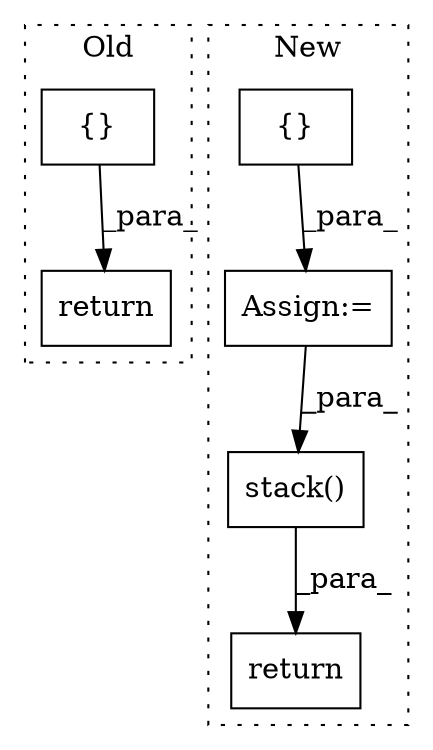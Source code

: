 digraph G {
subgraph cluster0 {
1 [label="{}" a="59" s="11065,11065" l="2,1" shape="box"];
6 [label="return" a="93" s="11381" l="7" shape="box"];
label = "Old";
style="dotted";
}
subgraph cluster1 {
2 [label="stack()" a="75" s="7094,7121" l="12,8" shape="box"];
3 [label="{}" a="59" s="6493,6493" l="2,1" shape="box"];
4 [label="Assign:=" a="68" s="6490" l="3" shape="box"];
5 [label="return" a="93" s="7138" l="7" shape="box"];
label = "New";
style="dotted";
}
1 -> 6 [label="_para_"];
2 -> 5 [label="_para_"];
3 -> 4 [label="_para_"];
4 -> 2 [label="_para_"];
}
